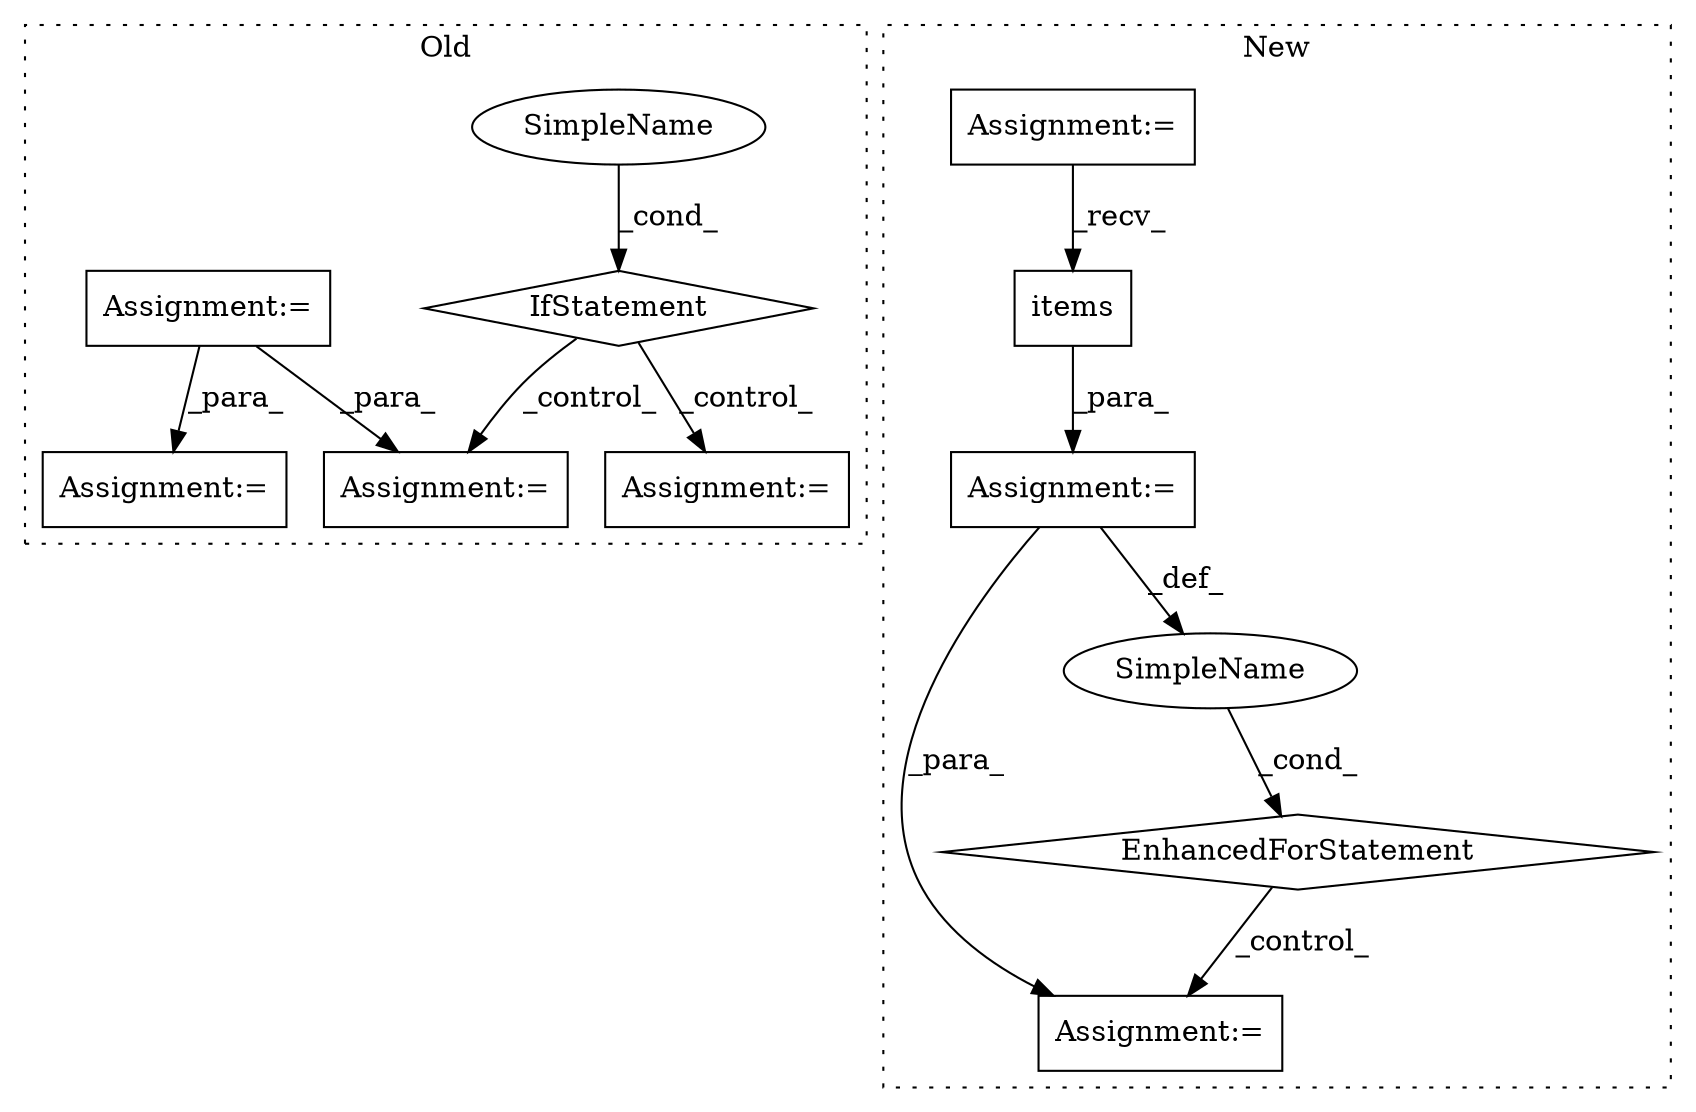 digraph G {
subgraph cluster0 {
1 [label="IfStatement" a="25" s="6149,6178" l="4,2" shape="diamond"];
7 [label="Assignment:=" a="7" s="6214" l="1" shape="box"];
8 [label="SimpleName" a="42" s="" l="" shape="ellipse"];
9 [label="Assignment:=" a="7" s="6253" l="1" shape="box"];
10 [label="Assignment:=" a="7" s="5629" l="1" shape="box"];
11 [label="Assignment:=" a="7" s="5935" l="1" shape="box"];
label = "Old";
style="dotted";
}
subgraph cluster1 {
2 [label="items" a="32" s="7952" l="7" shape="box"];
3 [label="Assignment:=" a="7" s="7807,7986" l="82,2" shape="box"];
4 [label="EnhancedForStatement" a="70" s="7807,7986" l="82,2" shape="diamond"];
5 [label="Assignment:=" a="7" s="8098" l="1" shape="box"];
6 [label="SimpleName" a="42" s="7897" l="14" shape="ellipse"];
12 [label="Assignment:=" a="7" s="7434" l="11" shape="box"];
label = "New";
style="dotted";
}
1 -> 7 [label="_control_"];
1 -> 9 [label="_control_"];
2 -> 3 [label="_para_"];
3 -> 6 [label="_def_"];
3 -> 5 [label="_para_"];
4 -> 5 [label="_control_"];
6 -> 4 [label="_cond_"];
8 -> 1 [label="_cond_"];
10 -> 11 [label="_para_"];
10 -> 9 [label="_para_"];
12 -> 2 [label="_recv_"];
}